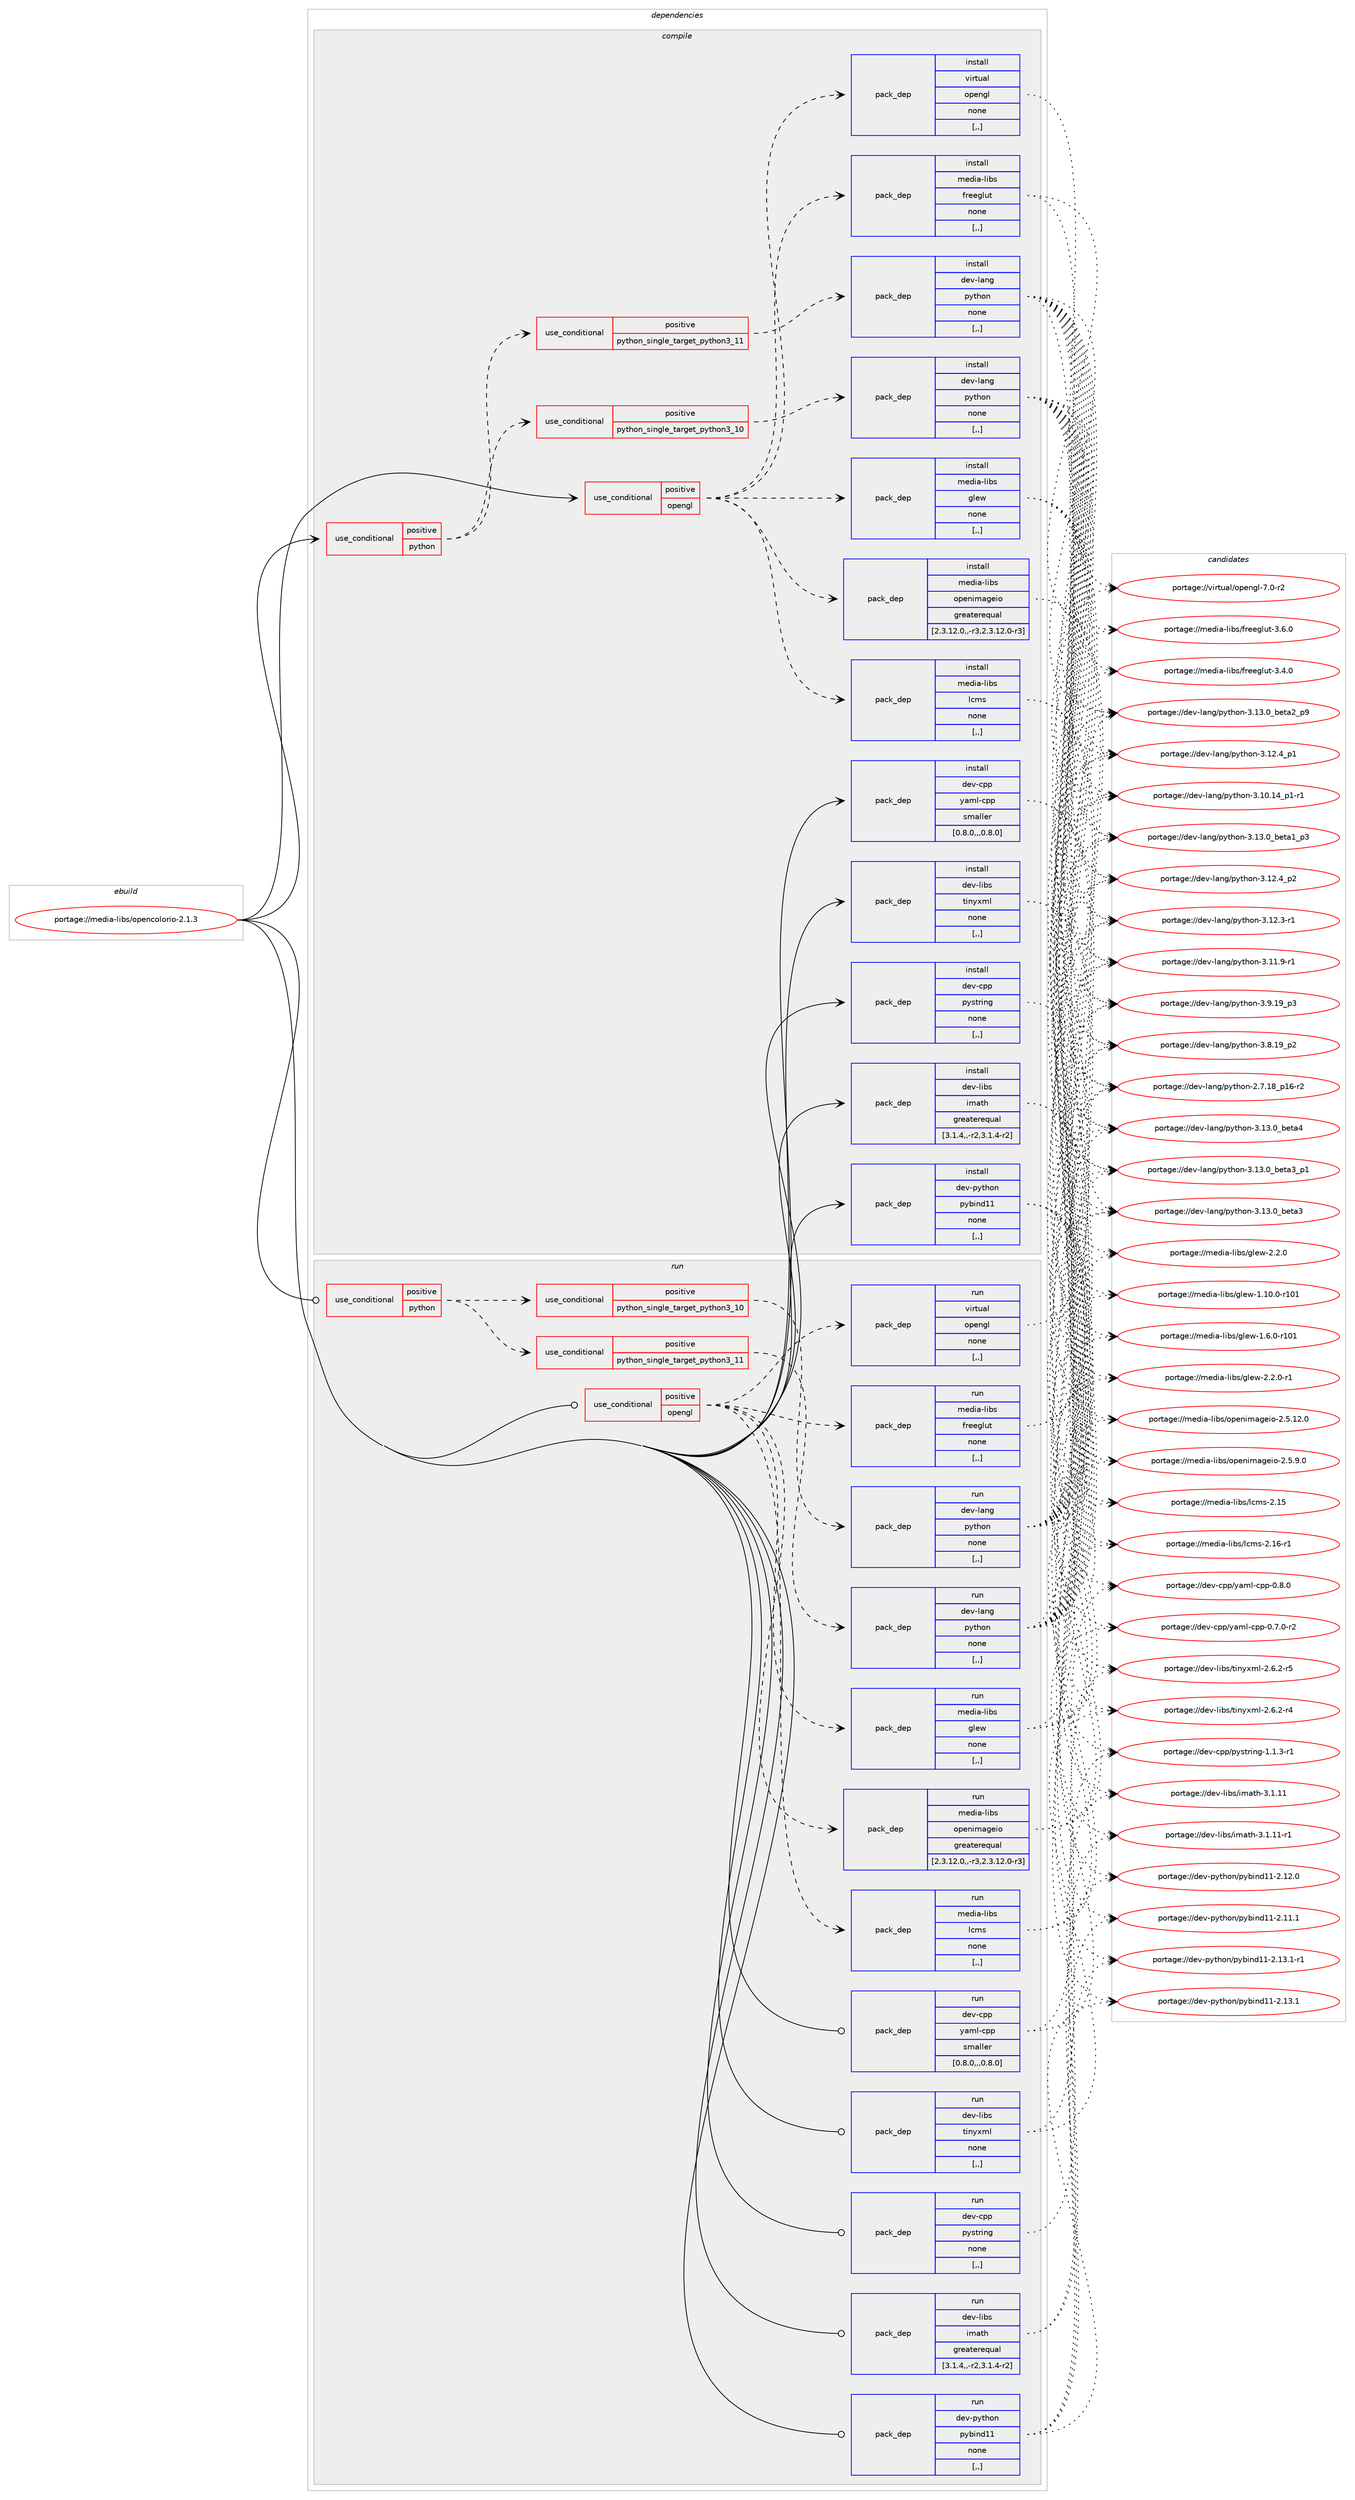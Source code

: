 digraph prolog {

# *************
# Graph options
# *************

newrank=true;
concentrate=true;
compound=true;
graph [rankdir=LR,fontname=Helvetica,fontsize=10,ranksep=1.5];#, ranksep=2.5, nodesep=0.2];
edge  [arrowhead=vee];
node  [fontname=Helvetica,fontsize=10];

# **********
# The ebuild
# **********

subgraph cluster_leftcol {
color=gray;
label=<<i>ebuild</i>>;
id [label="portage://media-libs/opencolorio-2.1.3", color=red, width=4, href="../media-libs/opencolorio-2.1.3.svg"];
}

# ****************
# The dependencies
# ****************

subgraph cluster_midcol {
color=gray;
label=<<i>dependencies</i>>;
subgraph cluster_compile {
fillcolor="#eeeeee";
style=filled;
label=<<i>compile</i>>;
subgraph cond76872 {
dependency303393 [label=<<TABLE BORDER="0" CELLBORDER="1" CELLSPACING="0" CELLPADDING="4"><TR><TD ROWSPAN="3" CELLPADDING="10">use_conditional</TD></TR><TR><TD>positive</TD></TR><TR><TD>opengl</TD></TR></TABLE>>, shape=none, color=red];
subgraph pack224155 {
dependency303394 [label=<<TABLE BORDER="0" CELLBORDER="1" CELLSPACING="0" CELLPADDING="4" WIDTH="220"><TR><TD ROWSPAN="6" CELLPADDING="30">pack_dep</TD></TR><TR><TD WIDTH="110">install</TD></TR><TR><TD>media-libs</TD></TR><TR><TD>lcms</TD></TR><TR><TD>none</TD></TR><TR><TD>[,,]</TD></TR></TABLE>>, shape=none, color=blue];
}
dependency303393:e -> dependency303394:w [weight=20,style="dashed",arrowhead="vee"];
subgraph pack224156 {
dependency303395 [label=<<TABLE BORDER="0" CELLBORDER="1" CELLSPACING="0" CELLPADDING="4" WIDTH="220"><TR><TD ROWSPAN="6" CELLPADDING="30">pack_dep</TD></TR><TR><TD WIDTH="110">install</TD></TR><TR><TD>media-libs</TD></TR><TR><TD>openimageio</TD></TR><TR><TD>greaterequal</TD></TR><TR><TD>[2.3.12.0,,-r3,2.3.12.0-r3]</TD></TR></TABLE>>, shape=none, color=blue];
}
dependency303393:e -> dependency303395:w [weight=20,style="dashed",arrowhead="vee"];
subgraph pack224157 {
dependency303396 [label=<<TABLE BORDER="0" CELLBORDER="1" CELLSPACING="0" CELLPADDING="4" WIDTH="220"><TR><TD ROWSPAN="6" CELLPADDING="30">pack_dep</TD></TR><TR><TD WIDTH="110">install</TD></TR><TR><TD>media-libs</TD></TR><TR><TD>glew</TD></TR><TR><TD>none</TD></TR><TR><TD>[,,]</TD></TR></TABLE>>, shape=none, color=blue];
}
dependency303393:e -> dependency303396:w [weight=20,style="dashed",arrowhead="vee"];
subgraph pack224158 {
dependency303397 [label=<<TABLE BORDER="0" CELLBORDER="1" CELLSPACING="0" CELLPADDING="4" WIDTH="220"><TR><TD ROWSPAN="6" CELLPADDING="30">pack_dep</TD></TR><TR><TD WIDTH="110">install</TD></TR><TR><TD>media-libs</TD></TR><TR><TD>freeglut</TD></TR><TR><TD>none</TD></TR><TR><TD>[,,]</TD></TR></TABLE>>, shape=none, color=blue];
}
dependency303393:e -> dependency303397:w [weight=20,style="dashed",arrowhead="vee"];
subgraph pack224159 {
dependency303398 [label=<<TABLE BORDER="0" CELLBORDER="1" CELLSPACING="0" CELLPADDING="4" WIDTH="220"><TR><TD ROWSPAN="6" CELLPADDING="30">pack_dep</TD></TR><TR><TD WIDTH="110">install</TD></TR><TR><TD>virtual</TD></TR><TR><TD>opengl</TD></TR><TR><TD>none</TD></TR><TR><TD>[,,]</TD></TR></TABLE>>, shape=none, color=blue];
}
dependency303393:e -> dependency303398:w [weight=20,style="dashed",arrowhead="vee"];
}
id:e -> dependency303393:w [weight=20,style="solid",arrowhead="vee"];
subgraph cond76873 {
dependency303399 [label=<<TABLE BORDER="0" CELLBORDER="1" CELLSPACING="0" CELLPADDING="4"><TR><TD ROWSPAN="3" CELLPADDING="10">use_conditional</TD></TR><TR><TD>positive</TD></TR><TR><TD>python</TD></TR></TABLE>>, shape=none, color=red];
subgraph cond76874 {
dependency303400 [label=<<TABLE BORDER="0" CELLBORDER="1" CELLSPACING="0" CELLPADDING="4"><TR><TD ROWSPAN="3" CELLPADDING="10">use_conditional</TD></TR><TR><TD>positive</TD></TR><TR><TD>python_single_target_python3_10</TD></TR></TABLE>>, shape=none, color=red];
subgraph pack224160 {
dependency303401 [label=<<TABLE BORDER="0" CELLBORDER="1" CELLSPACING="0" CELLPADDING="4" WIDTH="220"><TR><TD ROWSPAN="6" CELLPADDING="30">pack_dep</TD></TR><TR><TD WIDTH="110">install</TD></TR><TR><TD>dev-lang</TD></TR><TR><TD>python</TD></TR><TR><TD>none</TD></TR><TR><TD>[,,]</TD></TR></TABLE>>, shape=none, color=blue];
}
dependency303400:e -> dependency303401:w [weight=20,style="dashed",arrowhead="vee"];
}
dependency303399:e -> dependency303400:w [weight=20,style="dashed",arrowhead="vee"];
subgraph cond76875 {
dependency303402 [label=<<TABLE BORDER="0" CELLBORDER="1" CELLSPACING="0" CELLPADDING="4"><TR><TD ROWSPAN="3" CELLPADDING="10">use_conditional</TD></TR><TR><TD>positive</TD></TR><TR><TD>python_single_target_python3_11</TD></TR></TABLE>>, shape=none, color=red];
subgraph pack224161 {
dependency303403 [label=<<TABLE BORDER="0" CELLBORDER="1" CELLSPACING="0" CELLPADDING="4" WIDTH="220"><TR><TD ROWSPAN="6" CELLPADDING="30">pack_dep</TD></TR><TR><TD WIDTH="110">install</TD></TR><TR><TD>dev-lang</TD></TR><TR><TD>python</TD></TR><TR><TD>none</TD></TR><TR><TD>[,,]</TD></TR></TABLE>>, shape=none, color=blue];
}
dependency303402:e -> dependency303403:w [weight=20,style="dashed",arrowhead="vee"];
}
dependency303399:e -> dependency303402:w [weight=20,style="dashed",arrowhead="vee"];
}
id:e -> dependency303399:w [weight=20,style="solid",arrowhead="vee"];
subgraph pack224162 {
dependency303404 [label=<<TABLE BORDER="0" CELLBORDER="1" CELLSPACING="0" CELLPADDING="4" WIDTH="220"><TR><TD ROWSPAN="6" CELLPADDING="30">pack_dep</TD></TR><TR><TD WIDTH="110">install</TD></TR><TR><TD>dev-cpp</TD></TR><TR><TD>pystring</TD></TR><TR><TD>none</TD></TR><TR><TD>[,,]</TD></TR></TABLE>>, shape=none, color=blue];
}
id:e -> dependency303404:w [weight=20,style="solid",arrowhead="vee"];
subgraph pack224163 {
dependency303405 [label=<<TABLE BORDER="0" CELLBORDER="1" CELLSPACING="0" CELLPADDING="4" WIDTH="220"><TR><TD ROWSPAN="6" CELLPADDING="30">pack_dep</TD></TR><TR><TD WIDTH="110">install</TD></TR><TR><TD>dev-cpp</TD></TR><TR><TD>yaml-cpp</TD></TR><TR><TD>smaller</TD></TR><TR><TD>[0.8.0,,,0.8.0]</TD></TR></TABLE>>, shape=none, color=blue];
}
id:e -> dependency303405:w [weight=20,style="solid",arrowhead="vee"];
subgraph pack224164 {
dependency303406 [label=<<TABLE BORDER="0" CELLBORDER="1" CELLSPACING="0" CELLPADDING="4" WIDTH="220"><TR><TD ROWSPAN="6" CELLPADDING="30">pack_dep</TD></TR><TR><TD WIDTH="110">install</TD></TR><TR><TD>dev-libs</TD></TR><TR><TD>imath</TD></TR><TR><TD>greaterequal</TD></TR><TR><TD>[3.1.4,,-r2,3.1.4-r2]</TD></TR></TABLE>>, shape=none, color=blue];
}
id:e -> dependency303406:w [weight=20,style="solid",arrowhead="vee"];
subgraph pack224165 {
dependency303407 [label=<<TABLE BORDER="0" CELLBORDER="1" CELLSPACING="0" CELLPADDING="4" WIDTH="220"><TR><TD ROWSPAN="6" CELLPADDING="30">pack_dep</TD></TR><TR><TD WIDTH="110">install</TD></TR><TR><TD>dev-libs</TD></TR><TR><TD>tinyxml</TD></TR><TR><TD>none</TD></TR><TR><TD>[,,]</TD></TR></TABLE>>, shape=none, color=blue];
}
id:e -> dependency303407:w [weight=20,style="solid",arrowhead="vee"];
subgraph pack224166 {
dependency303408 [label=<<TABLE BORDER="0" CELLBORDER="1" CELLSPACING="0" CELLPADDING="4" WIDTH="220"><TR><TD ROWSPAN="6" CELLPADDING="30">pack_dep</TD></TR><TR><TD WIDTH="110">install</TD></TR><TR><TD>dev-python</TD></TR><TR><TD>pybind11</TD></TR><TR><TD>none</TD></TR><TR><TD>[,,]</TD></TR></TABLE>>, shape=none, color=blue];
}
id:e -> dependency303408:w [weight=20,style="solid",arrowhead="vee"];
}
subgraph cluster_compileandrun {
fillcolor="#eeeeee";
style=filled;
label=<<i>compile and run</i>>;
}
subgraph cluster_run {
fillcolor="#eeeeee";
style=filled;
label=<<i>run</i>>;
subgraph cond76876 {
dependency303409 [label=<<TABLE BORDER="0" CELLBORDER="1" CELLSPACING="0" CELLPADDING="4"><TR><TD ROWSPAN="3" CELLPADDING="10">use_conditional</TD></TR><TR><TD>positive</TD></TR><TR><TD>opengl</TD></TR></TABLE>>, shape=none, color=red];
subgraph pack224167 {
dependency303410 [label=<<TABLE BORDER="0" CELLBORDER="1" CELLSPACING="0" CELLPADDING="4" WIDTH="220"><TR><TD ROWSPAN="6" CELLPADDING="30">pack_dep</TD></TR><TR><TD WIDTH="110">run</TD></TR><TR><TD>media-libs</TD></TR><TR><TD>lcms</TD></TR><TR><TD>none</TD></TR><TR><TD>[,,]</TD></TR></TABLE>>, shape=none, color=blue];
}
dependency303409:e -> dependency303410:w [weight=20,style="dashed",arrowhead="vee"];
subgraph pack224168 {
dependency303411 [label=<<TABLE BORDER="0" CELLBORDER="1" CELLSPACING="0" CELLPADDING="4" WIDTH="220"><TR><TD ROWSPAN="6" CELLPADDING="30">pack_dep</TD></TR><TR><TD WIDTH="110">run</TD></TR><TR><TD>media-libs</TD></TR><TR><TD>openimageio</TD></TR><TR><TD>greaterequal</TD></TR><TR><TD>[2.3.12.0,,-r3,2.3.12.0-r3]</TD></TR></TABLE>>, shape=none, color=blue];
}
dependency303409:e -> dependency303411:w [weight=20,style="dashed",arrowhead="vee"];
subgraph pack224169 {
dependency303412 [label=<<TABLE BORDER="0" CELLBORDER="1" CELLSPACING="0" CELLPADDING="4" WIDTH="220"><TR><TD ROWSPAN="6" CELLPADDING="30">pack_dep</TD></TR><TR><TD WIDTH="110">run</TD></TR><TR><TD>media-libs</TD></TR><TR><TD>glew</TD></TR><TR><TD>none</TD></TR><TR><TD>[,,]</TD></TR></TABLE>>, shape=none, color=blue];
}
dependency303409:e -> dependency303412:w [weight=20,style="dashed",arrowhead="vee"];
subgraph pack224170 {
dependency303413 [label=<<TABLE BORDER="0" CELLBORDER="1" CELLSPACING="0" CELLPADDING="4" WIDTH="220"><TR><TD ROWSPAN="6" CELLPADDING="30">pack_dep</TD></TR><TR><TD WIDTH="110">run</TD></TR><TR><TD>media-libs</TD></TR><TR><TD>freeglut</TD></TR><TR><TD>none</TD></TR><TR><TD>[,,]</TD></TR></TABLE>>, shape=none, color=blue];
}
dependency303409:e -> dependency303413:w [weight=20,style="dashed",arrowhead="vee"];
subgraph pack224171 {
dependency303414 [label=<<TABLE BORDER="0" CELLBORDER="1" CELLSPACING="0" CELLPADDING="4" WIDTH="220"><TR><TD ROWSPAN="6" CELLPADDING="30">pack_dep</TD></TR><TR><TD WIDTH="110">run</TD></TR><TR><TD>virtual</TD></TR><TR><TD>opengl</TD></TR><TR><TD>none</TD></TR><TR><TD>[,,]</TD></TR></TABLE>>, shape=none, color=blue];
}
dependency303409:e -> dependency303414:w [weight=20,style="dashed",arrowhead="vee"];
}
id:e -> dependency303409:w [weight=20,style="solid",arrowhead="odot"];
subgraph cond76877 {
dependency303415 [label=<<TABLE BORDER="0" CELLBORDER="1" CELLSPACING="0" CELLPADDING="4"><TR><TD ROWSPAN="3" CELLPADDING="10">use_conditional</TD></TR><TR><TD>positive</TD></TR><TR><TD>python</TD></TR></TABLE>>, shape=none, color=red];
subgraph cond76878 {
dependency303416 [label=<<TABLE BORDER="0" CELLBORDER="1" CELLSPACING="0" CELLPADDING="4"><TR><TD ROWSPAN="3" CELLPADDING="10">use_conditional</TD></TR><TR><TD>positive</TD></TR><TR><TD>python_single_target_python3_10</TD></TR></TABLE>>, shape=none, color=red];
subgraph pack224172 {
dependency303417 [label=<<TABLE BORDER="0" CELLBORDER="1" CELLSPACING="0" CELLPADDING="4" WIDTH="220"><TR><TD ROWSPAN="6" CELLPADDING="30">pack_dep</TD></TR><TR><TD WIDTH="110">run</TD></TR><TR><TD>dev-lang</TD></TR><TR><TD>python</TD></TR><TR><TD>none</TD></TR><TR><TD>[,,]</TD></TR></TABLE>>, shape=none, color=blue];
}
dependency303416:e -> dependency303417:w [weight=20,style="dashed",arrowhead="vee"];
}
dependency303415:e -> dependency303416:w [weight=20,style="dashed",arrowhead="vee"];
subgraph cond76879 {
dependency303418 [label=<<TABLE BORDER="0" CELLBORDER="1" CELLSPACING="0" CELLPADDING="4"><TR><TD ROWSPAN="3" CELLPADDING="10">use_conditional</TD></TR><TR><TD>positive</TD></TR><TR><TD>python_single_target_python3_11</TD></TR></TABLE>>, shape=none, color=red];
subgraph pack224173 {
dependency303419 [label=<<TABLE BORDER="0" CELLBORDER="1" CELLSPACING="0" CELLPADDING="4" WIDTH="220"><TR><TD ROWSPAN="6" CELLPADDING="30">pack_dep</TD></TR><TR><TD WIDTH="110">run</TD></TR><TR><TD>dev-lang</TD></TR><TR><TD>python</TD></TR><TR><TD>none</TD></TR><TR><TD>[,,]</TD></TR></TABLE>>, shape=none, color=blue];
}
dependency303418:e -> dependency303419:w [weight=20,style="dashed",arrowhead="vee"];
}
dependency303415:e -> dependency303418:w [weight=20,style="dashed",arrowhead="vee"];
}
id:e -> dependency303415:w [weight=20,style="solid",arrowhead="odot"];
subgraph pack224174 {
dependency303420 [label=<<TABLE BORDER="0" CELLBORDER="1" CELLSPACING="0" CELLPADDING="4" WIDTH="220"><TR><TD ROWSPAN="6" CELLPADDING="30">pack_dep</TD></TR><TR><TD WIDTH="110">run</TD></TR><TR><TD>dev-cpp</TD></TR><TR><TD>pystring</TD></TR><TR><TD>none</TD></TR><TR><TD>[,,]</TD></TR></TABLE>>, shape=none, color=blue];
}
id:e -> dependency303420:w [weight=20,style="solid",arrowhead="odot"];
subgraph pack224175 {
dependency303421 [label=<<TABLE BORDER="0" CELLBORDER="1" CELLSPACING="0" CELLPADDING="4" WIDTH="220"><TR><TD ROWSPAN="6" CELLPADDING="30">pack_dep</TD></TR><TR><TD WIDTH="110">run</TD></TR><TR><TD>dev-cpp</TD></TR><TR><TD>yaml-cpp</TD></TR><TR><TD>smaller</TD></TR><TR><TD>[0.8.0,,,0.8.0]</TD></TR></TABLE>>, shape=none, color=blue];
}
id:e -> dependency303421:w [weight=20,style="solid",arrowhead="odot"];
subgraph pack224176 {
dependency303422 [label=<<TABLE BORDER="0" CELLBORDER="1" CELLSPACING="0" CELLPADDING="4" WIDTH="220"><TR><TD ROWSPAN="6" CELLPADDING="30">pack_dep</TD></TR><TR><TD WIDTH="110">run</TD></TR><TR><TD>dev-libs</TD></TR><TR><TD>imath</TD></TR><TR><TD>greaterequal</TD></TR><TR><TD>[3.1.4,,-r2,3.1.4-r2]</TD></TR></TABLE>>, shape=none, color=blue];
}
id:e -> dependency303422:w [weight=20,style="solid",arrowhead="odot"];
subgraph pack224177 {
dependency303423 [label=<<TABLE BORDER="0" CELLBORDER="1" CELLSPACING="0" CELLPADDING="4" WIDTH="220"><TR><TD ROWSPAN="6" CELLPADDING="30">pack_dep</TD></TR><TR><TD WIDTH="110">run</TD></TR><TR><TD>dev-libs</TD></TR><TR><TD>tinyxml</TD></TR><TR><TD>none</TD></TR><TR><TD>[,,]</TD></TR></TABLE>>, shape=none, color=blue];
}
id:e -> dependency303423:w [weight=20,style="solid",arrowhead="odot"];
subgraph pack224178 {
dependency303424 [label=<<TABLE BORDER="0" CELLBORDER="1" CELLSPACING="0" CELLPADDING="4" WIDTH="220"><TR><TD ROWSPAN="6" CELLPADDING="30">pack_dep</TD></TR><TR><TD WIDTH="110">run</TD></TR><TR><TD>dev-python</TD></TR><TR><TD>pybind11</TD></TR><TR><TD>none</TD></TR><TR><TD>[,,]</TD></TR></TABLE>>, shape=none, color=blue];
}
id:e -> dependency303424:w [weight=20,style="solid",arrowhead="odot"];
}
}

# **************
# The candidates
# **************

subgraph cluster_choices {
rank=same;
color=gray;
label=<<i>candidates</i>>;

subgraph choice224155 {
color=black;
nodesep=1;
choice109101100105974510810598115471089910911545504649544511449 [label="portage://media-libs/lcms-2.16-r1", color=red, width=4,href="../media-libs/lcms-2.16-r1.svg"];
choice10910110010597451081059811547108991091154550464953 [label="portage://media-libs/lcms-2.15", color=red, width=4,href="../media-libs/lcms-2.15.svg"];
dependency303394:e -> choice109101100105974510810598115471089910911545504649544511449:w [style=dotted,weight="100"];
dependency303394:e -> choice10910110010597451081059811547108991091154550464953:w [style=dotted,weight="100"];
}
subgraph choice224156 {
color=black;
nodesep=1;
choice1091011001059745108105981154711111210111010510997103101105111455046534649504648 [label="portage://media-libs/openimageio-2.5.12.0", color=red, width=4,href="../media-libs/openimageio-2.5.12.0.svg"];
choice10910110010597451081059811547111112101110105109971031011051114550465346574648 [label="portage://media-libs/openimageio-2.5.9.0", color=red, width=4,href="../media-libs/openimageio-2.5.9.0.svg"];
dependency303395:e -> choice1091011001059745108105981154711111210111010510997103101105111455046534649504648:w [style=dotted,weight="100"];
dependency303395:e -> choice10910110010597451081059811547111112101110105109971031011051114550465346574648:w [style=dotted,weight="100"];
}
subgraph choice224157 {
color=black;
nodesep=1;
choice109101100105974510810598115471031081011194550465046484511449 [label="portage://media-libs/glew-2.2.0-r1", color=red, width=4,href="../media-libs/glew-2.2.0-r1.svg"];
choice10910110010597451081059811547103108101119455046504648 [label="portage://media-libs/glew-2.2.0", color=red, width=4,href="../media-libs/glew-2.2.0.svg"];
choice109101100105974510810598115471031081011194549464948464845114494849 [label="portage://media-libs/glew-1.10.0-r101", color=red, width=4,href="../media-libs/glew-1.10.0-r101.svg"];
choice1091011001059745108105981154710310810111945494654464845114494849 [label="portage://media-libs/glew-1.6.0-r101", color=red, width=4,href="../media-libs/glew-1.6.0-r101.svg"];
dependency303396:e -> choice109101100105974510810598115471031081011194550465046484511449:w [style=dotted,weight="100"];
dependency303396:e -> choice10910110010597451081059811547103108101119455046504648:w [style=dotted,weight="100"];
dependency303396:e -> choice109101100105974510810598115471031081011194549464948464845114494849:w [style=dotted,weight="100"];
dependency303396:e -> choice1091011001059745108105981154710310810111945494654464845114494849:w [style=dotted,weight="100"];
}
subgraph choice224158 {
color=black;
nodesep=1;
choice10910110010597451081059811547102114101101103108117116455146544648 [label="portage://media-libs/freeglut-3.6.0", color=red, width=4,href="../media-libs/freeglut-3.6.0.svg"];
choice10910110010597451081059811547102114101101103108117116455146524648 [label="portage://media-libs/freeglut-3.4.0", color=red, width=4,href="../media-libs/freeglut-3.4.0.svg"];
dependency303397:e -> choice10910110010597451081059811547102114101101103108117116455146544648:w [style=dotted,weight="100"];
dependency303397:e -> choice10910110010597451081059811547102114101101103108117116455146524648:w [style=dotted,weight="100"];
}
subgraph choice224159 {
color=black;
nodesep=1;
choice1181051141161179710847111112101110103108455546484511450 [label="portage://virtual/opengl-7.0-r2", color=red, width=4,href="../virtual/opengl-7.0-r2.svg"];
dependency303398:e -> choice1181051141161179710847111112101110103108455546484511450:w [style=dotted,weight="100"];
}
subgraph choice224160 {
color=black;
nodesep=1;
choice1001011184510897110103471121211161041111104551464951464895981011169752 [label="portage://dev-lang/python-3.13.0_beta4", color=red, width=4,href="../dev-lang/python-3.13.0_beta4.svg"];
choice10010111845108971101034711212111610411111045514649514648959810111697519511249 [label="portage://dev-lang/python-3.13.0_beta3_p1", color=red, width=4,href="../dev-lang/python-3.13.0_beta3_p1.svg"];
choice1001011184510897110103471121211161041111104551464951464895981011169751 [label="portage://dev-lang/python-3.13.0_beta3", color=red, width=4,href="../dev-lang/python-3.13.0_beta3.svg"];
choice10010111845108971101034711212111610411111045514649514648959810111697509511257 [label="portage://dev-lang/python-3.13.0_beta2_p9", color=red, width=4,href="../dev-lang/python-3.13.0_beta2_p9.svg"];
choice10010111845108971101034711212111610411111045514649514648959810111697499511251 [label="portage://dev-lang/python-3.13.0_beta1_p3", color=red, width=4,href="../dev-lang/python-3.13.0_beta1_p3.svg"];
choice100101118451089711010347112121116104111110455146495046529511250 [label="portage://dev-lang/python-3.12.4_p2", color=red, width=4,href="../dev-lang/python-3.12.4_p2.svg"];
choice100101118451089711010347112121116104111110455146495046529511249 [label="portage://dev-lang/python-3.12.4_p1", color=red, width=4,href="../dev-lang/python-3.12.4_p1.svg"];
choice100101118451089711010347112121116104111110455146495046514511449 [label="portage://dev-lang/python-3.12.3-r1", color=red, width=4,href="../dev-lang/python-3.12.3-r1.svg"];
choice100101118451089711010347112121116104111110455146494946574511449 [label="portage://dev-lang/python-3.11.9-r1", color=red, width=4,href="../dev-lang/python-3.11.9-r1.svg"];
choice100101118451089711010347112121116104111110455146494846495295112494511449 [label="portage://dev-lang/python-3.10.14_p1-r1", color=red, width=4,href="../dev-lang/python-3.10.14_p1-r1.svg"];
choice100101118451089711010347112121116104111110455146574649579511251 [label="portage://dev-lang/python-3.9.19_p3", color=red, width=4,href="../dev-lang/python-3.9.19_p3.svg"];
choice100101118451089711010347112121116104111110455146564649579511250 [label="portage://dev-lang/python-3.8.19_p2", color=red, width=4,href="../dev-lang/python-3.8.19_p2.svg"];
choice100101118451089711010347112121116104111110455046554649569511249544511450 [label="portage://dev-lang/python-2.7.18_p16-r2", color=red, width=4,href="../dev-lang/python-2.7.18_p16-r2.svg"];
dependency303401:e -> choice1001011184510897110103471121211161041111104551464951464895981011169752:w [style=dotted,weight="100"];
dependency303401:e -> choice10010111845108971101034711212111610411111045514649514648959810111697519511249:w [style=dotted,weight="100"];
dependency303401:e -> choice1001011184510897110103471121211161041111104551464951464895981011169751:w [style=dotted,weight="100"];
dependency303401:e -> choice10010111845108971101034711212111610411111045514649514648959810111697509511257:w [style=dotted,weight="100"];
dependency303401:e -> choice10010111845108971101034711212111610411111045514649514648959810111697499511251:w [style=dotted,weight="100"];
dependency303401:e -> choice100101118451089711010347112121116104111110455146495046529511250:w [style=dotted,weight="100"];
dependency303401:e -> choice100101118451089711010347112121116104111110455146495046529511249:w [style=dotted,weight="100"];
dependency303401:e -> choice100101118451089711010347112121116104111110455146495046514511449:w [style=dotted,weight="100"];
dependency303401:e -> choice100101118451089711010347112121116104111110455146494946574511449:w [style=dotted,weight="100"];
dependency303401:e -> choice100101118451089711010347112121116104111110455146494846495295112494511449:w [style=dotted,weight="100"];
dependency303401:e -> choice100101118451089711010347112121116104111110455146574649579511251:w [style=dotted,weight="100"];
dependency303401:e -> choice100101118451089711010347112121116104111110455146564649579511250:w [style=dotted,weight="100"];
dependency303401:e -> choice100101118451089711010347112121116104111110455046554649569511249544511450:w [style=dotted,weight="100"];
}
subgraph choice224161 {
color=black;
nodesep=1;
choice1001011184510897110103471121211161041111104551464951464895981011169752 [label="portage://dev-lang/python-3.13.0_beta4", color=red, width=4,href="../dev-lang/python-3.13.0_beta4.svg"];
choice10010111845108971101034711212111610411111045514649514648959810111697519511249 [label="portage://dev-lang/python-3.13.0_beta3_p1", color=red, width=4,href="../dev-lang/python-3.13.0_beta3_p1.svg"];
choice1001011184510897110103471121211161041111104551464951464895981011169751 [label="portage://dev-lang/python-3.13.0_beta3", color=red, width=4,href="../dev-lang/python-3.13.0_beta3.svg"];
choice10010111845108971101034711212111610411111045514649514648959810111697509511257 [label="portage://dev-lang/python-3.13.0_beta2_p9", color=red, width=4,href="../dev-lang/python-3.13.0_beta2_p9.svg"];
choice10010111845108971101034711212111610411111045514649514648959810111697499511251 [label="portage://dev-lang/python-3.13.0_beta1_p3", color=red, width=4,href="../dev-lang/python-3.13.0_beta1_p3.svg"];
choice100101118451089711010347112121116104111110455146495046529511250 [label="portage://dev-lang/python-3.12.4_p2", color=red, width=4,href="../dev-lang/python-3.12.4_p2.svg"];
choice100101118451089711010347112121116104111110455146495046529511249 [label="portage://dev-lang/python-3.12.4_p1", color=red, width=4,href="../dev-lang/python-3.12.4_p1.svg"];
choice100101118451089711010347112121116104111110455146495046514511449 [label="portage://dev-lang/python-3.12.3-r1", color=red, width=4,href="../dev-lang/python-3.12.3-r1.svg"];
choice100101118451089711010347112121116104111110455146494946574511449 [label="portage://dev-lang/python-3.11.9-r1", color=red, width=4,href="../dev-lang/python-3.11.9-r1.svg"];
choice100101118451089711010347112121116104111110455146494846495295112494511449 [label="portage://dev-lang/python-3.10.14_p1-r1", color=red, width=4,href="../dev-lang/python-3.10.14_p1-r1.svg"];
choice100101118451089711010347112121116104111110455146574649579511251 [label="portage://dev-lang/python-3.9.19_p3", color=red, width=4,href="../dev-lang/python-3.9.19_p3.svg"];
choice100101118451089711010347112121116104111110455146564649579511250 [label="portage://dev-lang/python-3.8.19_p2", color=red, width=4,href="../dev-lang/python-3.8.19_p2.svg"];
choice100101118451089711010347112121116104111110455046554649569511249544511450 [label="portage://dev-lang/python-2.7.18_p16-r2", color=red, width=4,href="../dev-lang/python-2.7.18_p16-r2.svg"];
dependency303403:e -> choice1001011184510897110103471121211161041111104551464951464895981011169752:w [style=dotted,weight="100"];
dependency303403:e -> choice10010111845108971101034711212111610411111045514649514648959810111697519511249:w [style=dotted,weight="100"];
dependency303403:e -> choice1001011184510897110103471121211161041111104551464951464895981011169751:w [style=dotted,weight="100"];
dependency303403:e -> choice10010111845108971101034711212111610411111045514649514648959810111697509511257:w [style=dotted,weight="100"];
dependency303403:e -> choice10010111845108971101034711212111610411111045514649514648959810111697499511251:w [style=dotted,weight="100"];
dependency303403:e -> choice100101118451089711010347112121116104111110455146495046529511250:w [style=dotted,weight="100"];
dependency303403:e -> choice100101118451089711010347112121116104111110455146495046529511249:w [style=dotted,weight="100"];
dependency303403:e -> choice100101118451089711010347112121116104111110455146495046514511449:w [style=dotted,weight="100"];
dependency303403:e -> choice100101118451089711010347112121116104111110455146494946574511449:w [style=dotted,weight="100"];
dependency303403:e -> choice100101118451089711010347112121116104111110455146494846495295112494511449:w [style=dotted,weight="100"];
dependency303403:e -> choice100101118451089711010347112121116104111110455146574649579511251:w [style=dotted,weight="100"];
dependency303403:e -> choice100101118451089711010347112121116104111110455146564649579511250:w [style=dotted,weight="100"];
dependency303403:e -> choice100101118451089711010347112121116104111110455046554649569511249544511450:w [style=dotted,weight="100"];
}
subgraph choice224162 {
color=black;
nodesep=1;
choice1001011184599112112471121211151161141051101034549464946514511449 [label="portage://dev-cpp/pystring-1.1.3-r1", color=red, width=4,href="../dev-cpp/pystring-1.1.3-r1.svg"];
dependency303404:e -> choice1001011184599112112471121211151161141051101034549464946514511449:w [style=dotted,weight="100"];
}
subgraph choice224163 {
color=black;
nodesep=1;
choice100101118459911211247121971091084599112112454846564648 [label="portage://dev-cpp/yaml-cpp-0.8.0", color=red, width=4,href="../dev-cpp/yaml-cpp-0.8.0.svg"];
choice1001011184599112112471219710910845991121124548465546484511450 [label="portage://dev-cpp/yaml-cpp-0.7.0-r2", color=red, width=4,href="../dev-cpp/yaml-cpp-0.7.0-r2.svg"];
dependency303405:e -> choice100101118459911211247121971091084599112112454846564648:w [style=dotted,weight="100"];
dependency303405:e -> choice1001011184599112112471219710910845991121124548465546484511450:w [style=dotted,weight="100"];
}
subgraph choice224164 {
color=black;
nodesep=1;
choice10010111845108105981154710510997116104455146494649494511449 [label="portage://dev-libs/imath-3.1.11-r1", color=red, width=4,href="../dev-libs/imath-3.1.11-r1.svg"];
choice1001011184510810598115471051099711610445514649464949 [label="portage://dev-libs/imath-3.1.11", color=red, width=4,href="../dev-libs/imath-3.1.11.svg"];
dependency303406:e -> choice10010111845108105981154710510997116104455146494649494511449:w [style=dotted,weight="100"];
dependency303406:e -> choice1001011184510810598115471051099711610445514649464949:w [style=dotted,weight="100"];
}
subgraph choice224165 {
color=black;
nodesep=1;
choice1001011184510810598115471161051101211201091084550465446504511453 [label="portage://dev-libs/tinyxml-2.6.2-r5", color=red, width=4,href="../dev-libs/tinyxml-2.6.2-r5.svg"];
choice1001011184510810598115471161051101211201091084550465446504511452 [label="portage://dev-libs/tinyxml-2.6.2-r4", color=red, width=4,href="../dev-libs/tinyxml-2.6.2-r4.svg"];
dependency303407:e -> choice1001011184510810598115471161051101211201091084550465446504511453:w [style=dotted,weight="100"];
dependency303407:e -> choice1001011184510810598115471161051101211201091084550465446504511452:w [style=dotted,weight="100"];
}
subgraph choice224166 {
color=black;
nodesep=1;
choice1001011184511212111610411111047112121981051101004949455046495146494511449 [label="portage://dev-python/pybind11-2.13.1-r1", color=red, width=4,href="../dev-python/pybind11-2.13.1-r1.svg"];
choice100101118451121211161041111104711212198105110100494945504649514649 [label="portage://dev-python/pybind11-2.13.1", color=red, width=4,href="../dev-python/pybind11-2.13.1.svg"];
choice100101118451121211161041111104711212198105110100494945504649504648 [label="portage://dev-python/pybind11-2.12.0", color=red, width=4,href="../dev-python/pybind11-2.12.0.svg"];
choice100101118451121211161041111104711212198105110100494945504649494649 [label="portage://dev-python/pybind11-2.11.1", color=red, width=4,href="../dev-python/pybind11-2.11.1.svg"];
dependency303408:e -> choice1001011184511212111610411111047112121981051101004949455046495146494511449:w [style=dotted,weight="100"];
dependency303408:e -> choice100101118451121211161041111104711212198105110100494945504649514649:w [style=dotted,weight="100"];
dependency303408:e -> choice100101118451121211161041111104711212198105110100494945504649504648:w [style=dotted,weight="100"];
dependency303408:e -> choice100101118451121211161041111104711212198105110100494945504649494649:w [style=dotted,weight="100"];
}
subgraph choice224167 {
color=black;
nodesep=1;
choice109101100105974510810598115471089910911545504649544511449 [label="portage://media-libs/lcms-2.16-r1", color=red, width=4,href="../media-libs/lcms-2.16-r1.svg"];
choice10910110010597451081059811547108991091154550464953 [label="portage://media-libs/lcms-2.15", color=red, width=4,href="../media-libs/lcms-2.15.svg"];
dependency303410:e -> choice109101100105974510810598115471089910911545504649544511449:w [style=dotted,weight="100"];
dependency303410:e -> choice10910110010597451081059811547108991091154550464953:w [style=dotted,weight="100"];
}
subgraph choice224168 {
color=black;
nodesep=1;
choice1091011001059745108105981154711111210111010510997103101105111455046534649504648 [label="portage://media-libs/openimageio-2.5.12.0", color=red, width=4,href="../media-libs/openimageio-2.5.12.0.svg"];
choice10910110010597451081059811547111112101110105109971031011051114550465346574648 [label="portage://media-libs/openimageio-2.5.9.0", color=red, width=4,href="../media-libs/openimageio-2.5.9.0.svg"];
dependency303411:e -> choice1091011001059745108105981154711111210111010510997103101105111455046534649504648:w [style=dotted,weight="100"];
dependency303411:e -> choice10910110010597451081059811547111112101110105109971031011051114550465346574648:w [style=dotted,weight="100"];
}
subgraph choice224169 {
color=black;
nodesep=1;
choice109101100105974510810598115471031081011194550465046484511449 [label="portage://media-libs/glew-2.2.0-r1", color=red, width=4,href="../media-libs/glew-2.2.0-r1.svg"];
choice10910110010597451081059811547103108101119455046504648 [label="portage://media-libs/glew-2.2.0", color=red, width=4,href="../media-libs/glew-2.2.0.svg"];
choice109101100105974510810598115471031081011194549464948464845114494849 [label="portage://media-libs/glew-1.10.0-r101", color=red, width=4,href="../media-libs/glew-1.10.0-r101.svg"];
choice1091011001059745108105981154710310810111945494654464845114494849 [label="portage://media-libs/glew-1.6.0-r101", color=red, width=4,href="../media-libs/glew-1.6.0-r101.svg"];
dependency303412:e -> choice109101100105974510810598115471031081011194550465046484511449:w [style=dotted,weight="100"];
dependency303412:e -> choice10910110010597451081059811547103108101119455046504648:w [style=dotted,weight="100"];
dependency303412:e -> choice109101100105974510810598115471031081011194549464948464845114494849:w [style=dotted,weight="100"];
dependency303412:e -> choice1091011001059745108105981154710310810111945494654464845114494849:w [style=dotted,weight="100"];
}
subgraph choice224170 {
color=black;
nodesep=1;
choice10910110010597451081059811547102114101101103108117116455146544648 [label="portage://media-libs/freeglut-3.6.0", color=red, width=4,href="../media-libs/freeglut-3.6.0.svg"];
choice10910110010597451081059811547102114101101103108117116455146524648 [label="portage://media-libs/freeglut-3.4.0", color=red, width=4,href="../media-libs/freeglut-3.4.0.svg"];
dependency303413:e -> choice10910110010597451081059811547102114101101103108117116455146544648:w [style=dotted,weight="100"];
dependency303413:e -> choice10910110010597451081059811547102114101101103108117116455146524648:w [style=dotted,weight="100"];
}
subgraph choice224171 {
color=black;
nodesep=1;
choice1181051141161179710847111112101110103108455546484511450 [label="portage://virtual/opengl-7.0-r2", color=red, width=4,href="../virtual/opengl-7.0-r2.svg"];
dependency303414:e -> choice1181051141161179710847111112101110103108455546484511450:w [style=dotted,weight="100"];
}
subgraph choice224172 {
color=black;
nodesep=1;
choice1001011184510897110103471121211161041111104551464951464895981011169752 [label="portage://dev-lang/python-3.13.0_beta4", color=red, width=4,href="../dev-lang/python-3.13.0_beta4.svg"];
choice10010111845108971101034711212111610411111045514649514648959810111697519511249 [label="portage://dev-lang/python-3.13.0_beta3_p1", color=red, width=4,href="../dev-lang/python-3.13.0_beta3_p1.svg"];
choice1001011184510897110103471121211161041111104551464951464895981011169751 [label="portage://dev-lang/python-3.13.0_beta3", color=red, width=4,href="../dev-lang/python-3.13.0_beta3.svg"];
choice10010111845108971101034711212111610411111045514649514648959810111697509511257 [label="portage://dev-lang/python-3.13.0_beta2_p9", color=red, width=4,href="../dev-lang/python-3.13.0_beta2_p9.svg"];
choice10010111845108971101034711212111610411111045514649514648959810111697499511251 [label="portage://dev-lang/python-3.13.0_beta1_p3", color=red, width=4,href="../dev-lang/python-3.13.0_beta1_p3.svg"];
choice100101118451089711010347112121116104111110455146495046529511250 [label="portage://dev-lang/python-3.12.4_p2", color=red, width=4,href="../dev-lang/python-3.12.4_p2.svg"];
choice100101118451089711010347112121116104111110455146495046529511249 [label="portage://dev-lang/python-3.12.4_p1", color=red, width=4,href="../dev-lang/python-3.12.4_p1.svg"];
choice100101118451089711010347112121116104111110455146495046514511449 [label="portage://dev-lang/python-3.12.3-r1", color=red, width=4,href="../dev-lang/python-3.12.3-r1.svg"];
choice100101118451089711010347112121116104111110455146494946574511449 [label="portage://dev-lang/python-3.11.9-r1", color=red, width=4,href="../dev-lang/python-3.11.9-r1.svg"];
choice100101118451089711010347112121116104111110455146494846495295112494511449 [label="portage://dev-lang/python-3.10.14_p1-r1", color=red, width=4,href="../dev-lang/python-3.10.14_p1-r1.svg"];
choice100101118451089711010347112121116104111110455146574649579511251 [label="portage://dev-lang/python-3.9.19_p3", color=red, width=4,href="../dev-lang/python-3.9.19_p3.svg"];
choice100101118451089711010347112121116104111110455146564649579511250 [label="portage://dev-lang/python-3.8.19_p2", color=red, width=4,href="../dev-lang/python-3.8.19_p2.svg"];
choice100101118451089711010347112121116104111110455046554649569511249544511450 [label="portage://dev-lang/python-2.7.18_p16-r2", color=red, width=4,href="../dev-lang/python-2.7.18_p16-r2.svg"];
dependency303417:e -> choice1001011184510897110103471121211161041111104551464951464895981011169752:w [style=dotted,weight="100"];
dependency303417:e -> choice10010111845108971101034711212111610411111045514649514648959810111697519511249:w [style=dotted,weight="100"];
dependency303417:e -> choice1001011184510897110103471121211161041111104551464951464895981011169751:w [style=dotted,weight="100"];
dependency303417:e -> choice10010111845108971101034711212111610411111045514649514648959810111697509511257:w [style=dotted,weight="100"];
dependency303417:e -> choice10010111845108971101034711212111610411111045514649514648959810111697499511251:w [style=dotted,weight="100"];
dependency303417:e -> choice100101118451089711010347112121116104111110455146495046529511250:w [style=dotted,weight="100"];
dependency303417:e -> choice100101118451089711010347112121116104111110455146495046529511249:w [style=dotted,weight="100"];
dependency303417:e -> choice100101118451089711010347112121116104111110455146495046514511449:w [style=dotted,weight="100"];
dependency303417:e -> choice100101118451089711010347112121116104111110455146494946574511449:w [style=dotted,weight="100"];
dependency303417:e -> choice100101118451089711010347112121116104111110455146494846495295112494511449:w [style=dotted,weight="100"];
dependency303417:e -> choice100101118451089711010347112121116104111110455146574649579511251:w [style=dotted,weight="100"];
dependency303417:e -> choice100101118451089711010347112121116104111110455146564649579511250:w [style=dotted,weight="100"];
dependency303417:e -> choice100101118451089711010347112121116104111110455046554649569511249544511450:w [style=dotted,weight="100"];
}
subgraph choice224173 {
color=black;
nodesep=1;
choice1001011184510897110103471121211161041111104551464951464895981011169752 [label="portage://dev-lang/python-3.13.0_beta4", color=red, width=4,href="../dev-lang/python-3.13.0_beta4.svg"];
choice10010111845108971101034711212111610411111045514649514648959810111697519511249 [label="portage://dev-lang/python-3.13.0_beta3_p1", color=red, width=4,href="../dev-lang/python-3.13.0_beta3_p1.svg"];
choice1001011184510897110103471121211161041111104551464951464895981011169751 [label="portage://dev-lang/python-3.13.0_beta3", color=red, width=4,href="../dev-lang/python-3.13.0_beta3.svg"];
choice10010111845108971101034711212111610411111045514649514648959810111697509511257 [label="portage://dev-lang/python-3.13.0_beta2_p9", color=red, width=4,href="../dev-lang/python-3.13.0_beta2_p9.svg"];
choice10010111845108971101034711212111610411111045514649514648959810111697499511251 [label="portage://dev-lang/python-3.13.0_beta1_p3", color=red, width=4,href="../dev-lang/python-3.13.0_beta1_p3.svg"];
choice100101118451089711010347112121116104111110455146495046529511250 [label="portage://dev-lang/python-3.12.4_p2", color=red, width=4,href="../dev-lang/python-3.12.4_p2.svg"];
choice100101118451089711010347112121116104111110455146495046529511249 [label="portage://dev-lang/python-3.12.4_p1", color=red, width=4,href="../dev-lang/python-3.12.4_p1.svg"];
choice100101118451089711010347112121116104111110455146495046514511449 [label="portage://dev-lang/python-3.12.3-r1", color=red, width=4,href="../dev-lang/python-3.12.3-r1.svg"];
choice100101118451089711010347112121116104111110455146494946574511449 [label="portage://dev-lang/python-3.11.9-r1", color=red, width=4,href="../dev-lang/python-3.11.9-r1.svg"];
choice100101118451089711010347112121116104111110455146494846495295112494511449 [label="portage://dev-lang/python-3.10.14_p1-r1", color=red, width=4,href="../dev-lang/python-3.10.14_p1-r1.svg"];
choice100101118451089711010347112121116104111110455146574649579511251 [label="portage://dev-lang/python-3.9.19_p3", color=red, width=4,href="../dev-lang/python-3.9.19_p3.svg"];
choice100101118451089711010347112121116104111110455146564649579511250 [label="portage://dev-lang/python-3.8.19_p2", color=red, width=4,href="../dev-lang/python-3.8.19_p2.svg"];
choice100101118451089711010347112121116104111110455046554649569511249544511450 [label="portage://dev-lang/python-2.7.18_p16-r2", color=red, width=4,href="../dev-lang/python-2.7.18_p16-r2.svg"];
dependency303419:e -> choice1001011184510897110103471121211161041111104551464951464895981011169752:w [style=dotted,weight="100"];
dependency303419:e -> choice10010111845108971101034711212111610411111045514649514648959810111697519511249:w [style=dotted,weight="100"];
dependency303419:e -> choice1001011184510897110103471121211161041111104551464951464895981011169751:w [style=dotted,weight="100"];
dependency303419:e -> choice10010111845108971101034711212111610411111045514649514648959810111697509511257:w [style=dotted,weight="100"];
dependency303419:e -> choice10010111845108971101034711212111610411111045514649514648959810111697499511251:w [style=dotted,weight="100"];
dependency303419:e -> choice100101118451089711010347112121116104111110455146495046529511250:w [style=dotted,weight="100"];
dependency303419:e -> choice100101118451089711010347112121116104111110455146495046529511249:w [style=dotted,weight="100"];
dependency303419:e -> choice100101118451089711010347112121116104111110455146495046514511449:w [style=dotted,weight="100"];
dependency303419:e -> choice100101118451089711010347112121116104111110455146494946574511449:w [style=dotted,weight="100"];
dependency303419:e -> choice100101118451089711010347112121116104111110455146494846495295112494511449:w [style=dotted,weight="100"];
dependency303419:e -> choice100101118451089711010347112121116104111110455146574649579511251:w [style=dotted,weight="100"];
dependency303419:e -> choice100101118451089711010347112121116104111110455146564649579511250:w [style=dotted,weight="100"];
dependency303419:e -> choice100101118451089711010347112121116104111110455046554649569511249544511450:w [style=dotted,weight="100"];
}
subgraph choice224174 {
color=black;
nodesep=1;
choice1001011184599112112471121211151161141051101034549464946514511449 [label="portage://dev-cpp/pystring-1.1.3-r1", color=red, width=4,href="../dev-cpp/pystring-1.1.3-r1.svg"];
dependency303420:e -> choice1001011184599112112471121211151161141051101034549464946514511449:w [style=dotted,weight="100"];
}
subgraph choice224175 {
color=black;
nodesep=1;
choice100101118459911211247121971091084599112112454846564648 [label="portage://dev-cpp/yaml-cpp-0.8.0", color=red, width=4,href="../dev-cpp/yaml-cpp-0.8.0.svg"];
choice1001011184599112112471219710910845991121124548465546484511450 [label="portage://dev-cpp/yaml-cpp-0.7.0-r2", color=red, width=4,href="../dev-cpp/yaml-cpp-0.7.0-r2.svg"];
dependency303421:e -> choice100101118459911211247121971091084599112112454846564648:w [style=dotted,weight="100"];
dependency303421:e -> choice1001011184599112112471219710910845991121124548465546484511450:w [style=dotted,weight="100"];
}
subgraph choice224176 {
color=black;
nodesep=1;
choice10010111845108105981154710510997116104455146494649494511449 [label="portage://dev-libs/imath-3.1.11-r1", color=red, width=4,href="../dev-libs/imath-3.1.11-r1.svg"];
choice1001011184510810598115471051099711610445514649464949 [label="portage://dev-libs/imath-3.1.11", color=red, width=4,href="../dev-libs/imath-3.1.11.svg"];
dependency303422:e -> choice10010111845108105981154710510997116104455146494649494511449:w [style=dotted,weight="100"];
dependency303422:e -> choice1001011184510810598115471051099711610445514649464949:w [style=dotted,weight="100"];
}
subgraph choice224177 {
color=black;
nodesep=1;
choice1001011184510810598115471161051101211201091084550465446504511453 [label="portage://dev-libs/tinyxml-2.6.2-r5", color=red, width=4,href="../dev-libs/tinyxml-2.6.2-r5.svg"];
choice1001011184510810598115471161051101211201091084550465446504511452 [label="portage://dev-libs/tinyxml-2.6.2-r4", color=red, width=4,href="../dev-libs/tinyxml-2.6.2-r4.svg"];
dependency303423:e -> choice1001011184510810598115471161051101211201091084550465446504511453:w [style=dotted,weight="100"];
dependency303423:e -> choice1001011184510810598115471161051101211201091084550465446504511452:w [style=dotted,weight="100"];
}
subgraph choice224178 {
color=black;
nodesep=1;
choice1001011184511212111610411111047112121981051101004949455046495146494511449 [label="portage://dev-python/pybind11-2.13.1-r1", color=red, width=4,href="../dev-python/pybind11-2.13.1-r1.svg"];
choice100101118451121211161041111104711212198105110100494945504649514649 [label="portage://dev-python/pybind11-2.13.1", color=red, width=4,href="../dev-python/pybind11-2.13.1.svg"];
choice100101118451121211161041111104711212198105110100494945504649504648 [label="portage://dev-python/pybind11-2.12.0", color=red, width=4,href="../dev-python/pybind11-2.12.0.svg"];
choice100101118451121211161041111104711212198105110100494945504649494649 [label="portage://dev-python/pybind11-2.11.1", color=red, width=4,href="../dev-python/pybind11-2.11.1.svg"];
dependency303424:e -> choice1001011184511212111610411111047112121981051101004949455046495146494511449:w [style=dotted,weight="100"];
dependency303424:e -> choice100101118451121211161041111104711212198105110100494945504649514649:w [style=dotted,weight="100"];
dependency303424:e -> choice100101118451121211161041111104711212198105110100494945504649504648:w [style=dotted,weight="100"];
dependency303424:e -> choice100101118451121211161041111104711212198105110100494945504649494649:w [style=dotted,weight="100"];
}
}

}

